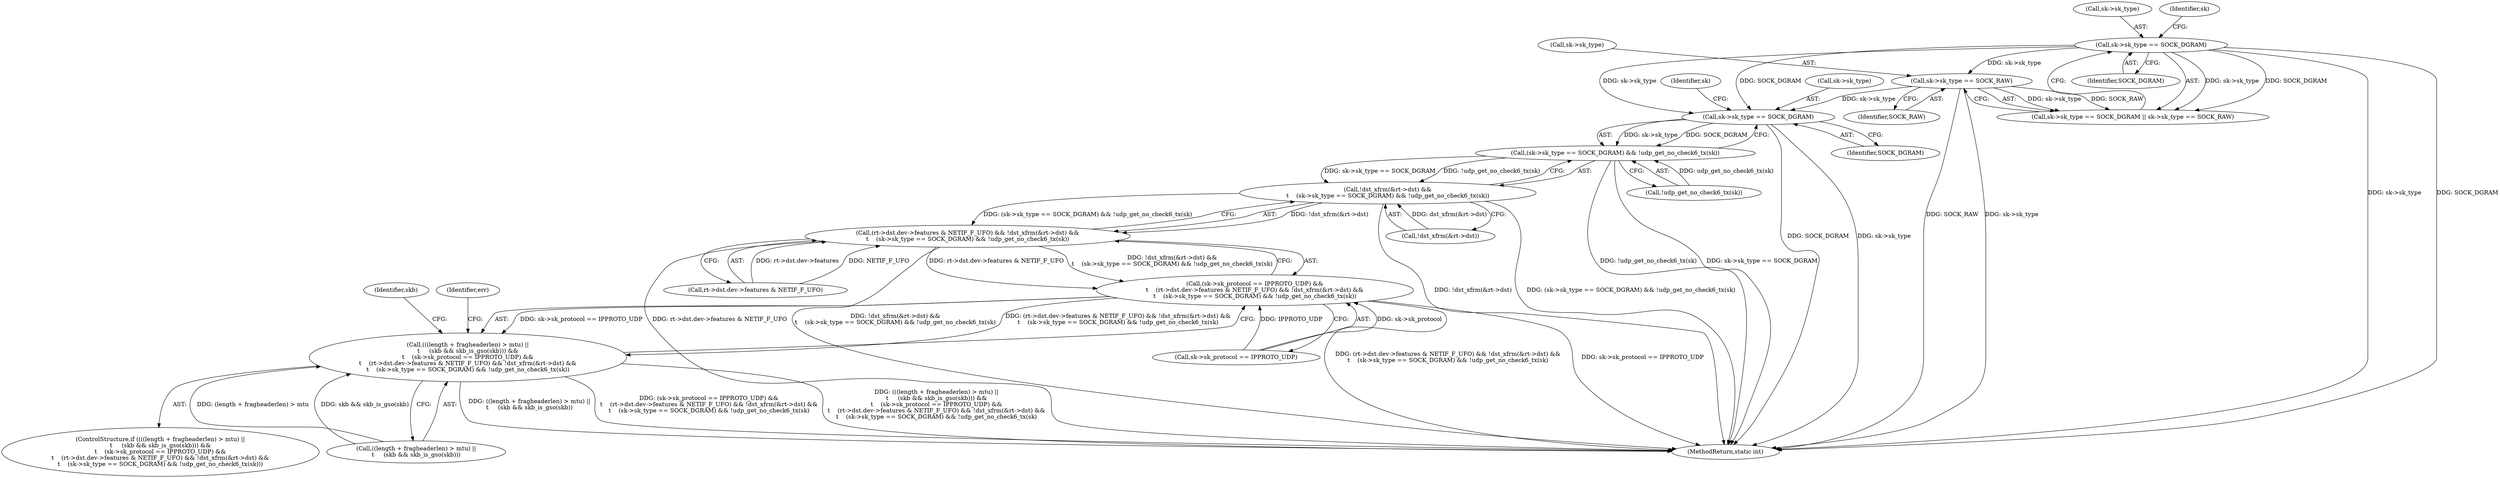 digraph "0_linux_232cd35d0804cc241eb887bb8d4d9b3b9881c64a@pointer" {
"1000470" [label="(Call,sk->sk_type == SOCK_DGRAM)"];
"1000395" [label="(Call,sk->sk_type == SOCK_DGRAM)"];
"1000400" [label="(Call,sk->sk_type == SOCK_RAW)"];
"1000469" [label="(Call,(sk->sk_type == SOCK_DGRAM) && !udp_get_no_check6_tx(sk))"];
"1000462" [label="(Call,!dst_xfrm(&rt->dst) &&\n\t    (sk->sk_type == SOCK_DGRAM) && !udp_get_no_check6_tx(sk))"];
"1000452" [label="(Call,(rt->dst.dev->features & NETIF_F_UFO) && !dst_xfrm(&rt->dst) &&\n\t    (sk->sk_type == SOCK_DGRAM) && !udp_get_no_check6_tx(sk))"];
"1000446" [label="(Call,(sk->sk_protocol == IPPROTO_UDP) &&\n\t    (rt->dst.dev->features & NETIF_F_UFO) && !dst_xfrm(&rt->dst) &&\n\t    (sk->sk_type == SOCK_DGRAM) && !udp_get_no_check6_tx(sk))"];
"1000435" [label="(Call,(((length + fragheaderlen) > mtu) ||\n\t     (skb && skb_is_gso(skb))) &&\n\t    (sk->sk_protocol == IPPROTO_UDP) &&\n\t    (rt->dst.dev->features & NETIF_F_UFO) && !dst_xfrm(&rt->dst) &&\n\t    (sk->sk_type == SOCK_DGRAM) && !udp_get_no_check6_tx(sk))"];
"1000396" [label="(Call,sk->sk_type)"];
"1000404" [label="(Identifier,SOCK_RAW)"];
"1000452" [label="(Call,(rt->dst.dev->features & NETIF_F_UFO) && !dst_xfrm(&rt->dst) &&\n\t    (sk->sk_type == SOCK_DGRAM) && !udp_get_no_check6_tx(sk))"];
"1000462" [label="(Call,!dst_xfrm(&rt->dst) &&\n\t    (sk->sk_type == SOCK_DGRAM) && !udp_get_no_check6_tx(sk))"];
"1000436" [label="(Call,((length + fragheaderlen) > mtu) ||\n\t     (skb && skb_is_gso(skb)))"];
"1000395" [label="(Call,sk->sk_type == SOCK_DGRAM)"];
"1000447" [label="(Call,sk->sk_protocol == IPPROTO_UDP)"];
"1001103" [label="(MethodReturn,static int)"];
"1000469" [label="(Call,(sk->sk_type == SOCK_DGRAM) && !udp_get_no_check6_tx(sk))"];
"1000471" [label="(Call,sk->sk_type)"];
"1000475" [label="(Call,!udp_get_no_check6_tx(sk))"];
"1000394" [label="(Call,sk->sk_type == SOCK_DGRAM || sk->sk_type == SOCK_RAW)"];
"1000401" [label="(Call,sk->sk_type)"];
"1000470" [label="(Call,sk->sk_type == SOCK_DGRAM)"];
"1000463" [label="(Call,!dst_xfrm(&rt->dst))"];
"1000453" [label="(Call,rt->dst.dev->features & NETIF_F_UFO)"];
"1000474" [label="(Identifier,SOCK_DGRAM)"];
"1000501" [label="(Identifier,skb)"];
"1000434" [label="(ControlStructure,if ((((length + fragheaderlen) > mtu) ||\n\t     (skb && skb_is_gso(skb))) &&\n\t    (sk->sk_protocol == IPPROTO_UDP) &&\n\t    (rt->dst.dev->features & NETIF_F_UFO) && !dst_xfrm(&rt->dst) &&\n\t    (sk->sk_type == SOCK_DGRAM) && !udp_get_no_check6_tx(sk)))"];
"1000402" [label="(Identifier,sk)"];
"1000435" [label="(Call,(((length + fragheaderlen) > mtu) ||\n\t     (skb && skb_is_gso(skb))) &&\n\t    (sk->sk_protocol == IPPROTO_UDP) &&\n\t    (rt->dst.dev->features & NETIF_F_UFO) && !dst_xfrm(&rt->dst) &&\n\t    (sk->sk_type == SOCK_DGRAM) && !udp_get_no_check6_tx(sk))"];
"1000477" [label="(Identifier,sk)"];
"1000399" [label="(Identifier,SOCK_DGRAM)"];
"1000446" [label="(Call,(sk->sk_protocol == IPPROTO_UDP) &&\n\t    (rt->dst.dev->features & NETIF_F_UFO) && !dst_xfrm(&rt->dst) &&\n\t    (sk->sk_type == SOCK_DGRAM) && !udp_get_no_check6_tx(sk))"];
"1000480" [label="(Identifier,err)"];
"1000400" [label="(Call,sk->sk_type == SOCK_RAW)"];
"1000470" -> "1000469"  [label="AST: "];
"1000470" -> "1000474"  [label="CFG: "];
"1000471" -> "1000470"  [label="AST: "];
"1000474" -> "1000470"  [label="AST: "];
"1000477" -> "1000470"  [label="CFG: "];
"1000469" -> "1000470"  [label="CFG: "];
"1000470" -> "1001103"  [label="DDG: SOCK_DGRAM"];
"1000470" -> "1001103"  [label="DDG: sk->sk_type"];
"1000470" -> "1000469"  [label="DDG: sk->sk_type"];
"1000470" -> "1000469"  [label="DDG: SOCK_DGRAM"];
"1000395" -> "1000470"  [label="DDG: sk->sk_type"];
"1000395" -> "1000470"  [label="DDG: SOCK_DGRAM"];
"1000400" -> "1000470"  [label="DDG: sk->sk_type"];
"1000395" -> "1000394"  [label="AST: "];
"1000395" -> "1000399"  [label="CFG: "];
"1000396" -> "1000395"  [label="AST: "];
"1000399" -> "1000395"  [label="AST: "];
"1000402" -> "1000395"  [label="CFG: "];
"1000394" -> "1000395"  [label="CFG: "];
"1000395" -> "1001103"  [label="DDG: sk->sk_type"];
"1000395" -> "1001103"  [label="DDG: SOCK_DGRAM"];
"1000395" -> "1000394"  [label="DDG: sk->sk_type"];
"1000395" -> "1000394"  [label="DDG: SOCK_DGRAM"];
"1000395" -> "1000400"  [label="DDG: sk->sk_type"];
"1000400" -> "1000394"  [label="AST: "];
"1000400" -> "1000404"  [label="CFG: "];
"1000401" -> "1000400"  [label="AST: "];
"1000404" -> "1000400"  [label="AST: "];
"1000394" -> "1000400"  [label="CFG: "];
"1000400" -> "1001103"  [label="DDG: sk->sk_type"];
"1000400" -> "1001103"  [label="DDG: SOCK_RAW"];
"1000400" -> "1000394"  [label="DDG: sk->sk_type"];
"1000400" -> "1000394"  [label="DDG: SOCK_RAW"];
"1000469" -> "1000462"  [label="AST: "];
"1000469" -> "1000475"  [label="CFG: "];
"1000475" -> "1000469"  [label="AST: "];
"1000462" -> "1000469"  [label="CFG: "];
"1000469" -> "1001103"  [label="DDG: !udp_get_no_check6_tx(sk)"];
"1000469" -> "1001103"  [label="DDG: sk->sk_type == SOCK_DGRAM"];
"1000469" -> "1000462"  [label="DDG: sk->sk_type == SOCK_DGRAM"];
"1000469" -> "1000462"  [label="DDG: !udp_get_no_check6_tx(sk)"];
"1000475" -> "1000469"  [label="DDG: udp_get_no_check6_tx(sk)"];
"1000462" -> "1000452"  [label="AST: "];
"1000462" -> "1000463"  [label="CFG: "];
"1000463" -> "1000462"  [label="AST: "];
"1000452" -> "1000462"  [label="CFG: "];
"1000462" -> "1001103"  [label="DDG: !dst_xfrm(&rt->dst)"];
"1000462" -> "1001103"  [label="DDG: (sk->sk_type == SOCK_DGRAM) && !udp_get_no_check6_tx(sk)"];
"1000462" -> "1000452"  [label="DDG: !dst_xfrm(&rt->dst)"];
"1000462" -> "1000452"  [label="DDG: (sk->sk_type == SOCK_DGRAM) && !udp_get_no_check6_tx(sk)"];
"1000463" -> "1000462"  [label="DDG: dst_xfrm(&rt->dst)"];
"1000452" -> "1000446"  [label="AST: "];
"1000452" -> "1000453"  [label="CFG: "];
"1000453" -> "1000452"  [label="AST: "];
"1000446" -> "1000452"  [label="CFG: "];
"1000452" -> "1001103"  [label="DDG: rt->dst.dev->features & NETIF_F_UFO"];
"1000452" -> "1001103"  [label="DDG: !dst_xfrm(&rt->dst) &&\n\t    (sk->sk_type == SOCK_DGRAM) && !udp_get_no_check6_tx(sk)"];
"1000452" -> "1000446"  [label="DDG: rt->dst.dev->features & NETIF_F_UFO"];
"1000452" -> "1000446"  [label="DDG: !dst_xfrm(&rt->dst) &&\n\t    (sk->sk_type == SOCK_DGRAM) && !udp_get_no_check6_tx(sk)"];
"1000453" -> "1000452"  [label="DDG: rt->dst.dev->features"];
"1000453" -> "1000452"  [label="DDG: NETIF_F_UFO"];
"1000446" -> "1000435"  [label="AST: "];
"1000446" -> "1000447"  [label="CFG: "];
"1000447" -> "1000446"  [label="AST: "];
"1000435" -> "1000446"  [label="CFG: "];
"1000446" -> "1001103"  [label="DDG: sk->sk_protocol == IPPROTO_UDP"];
"1000446" -> "1001103"  [label="DDG: (rt->dst.dev->features & NETIF_F_UFO) && !dst_xfrm(&rt->dst) &&\n\t    (sk->sk_type == SOCK_DGRAM) && !udp_get_no_check6_tx(sk)"];
"1000446" -> "1000435"  [label="DDG: sk->sk_protocol == IPPROTO_UDP"];
"1000446" -> "1000435"  [label="DDG: (rt->dst.dev->features & NETIF_F_UFO) && !dst_xfrm(&rt->dst) &&\n\t    (sk->sk_type == SOCK_DGRAM) && !udp_get_no_check6_tx(sk)"];
"1000447" -> "1000446"  [label="DDG: sk->sk_protocol"];
"1000447" -> "1000446"  [label="DDG: IPPROTO_UDP"];
"1000435" -> "1000434"  [label="AST: "];
"1000435" -> "1000436"  [label="CFG: "];
"1000436" -> "1000435"  [label="AST: "];
"1000480" -> "1000435"  [label="CFG: "];
"1000501" -> "1000435"  [label="CFG: "];
"1000435" -> "1001103"  [label="DDG: ((length + fragheaderlen) > mtu) ||\n\t     (skb && skb_is_gso(skb))"];
"1000435" -> "1001103"  [label="DDG: (sk->sk_protocol == IPPROTO_UDP) &&\n\t    (rt->dst.dev->features & NETIF_F_UFO) && !dst_xfrm(&rt->dst) &&\n\t    (sk->sk_type == SOCK_DGRAM) && !udp_get_no_check6_tx(sk)"];
"1000435" -> "1001103"  [label="DDG: (((length + fragheaderlen) > mtu) ||\n\t     (skb && skb_is_gso(skb))) &&\n\t    (sk->sk_protocol == IPPROTO_UDP) &&\n\t    (rt->dst.dev->features & NETIF_F_UFO) && !dst_xfrm(&rt->dst) &&\n\t    (sk->sk_type == SOCK_DGRAM) && !udp_get_no_check6_tx(sk)"];
"1000436" -> "1000435"  [label="DDG: (length + fragheaderlen) > mtu"];
"1000436" -> "1000435"  [label="DDG: skb && skb_is_gso(skb)"];
}
